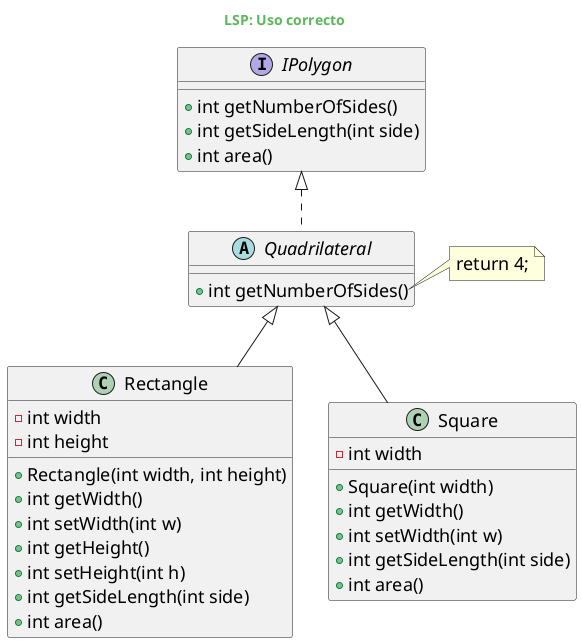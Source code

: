 @startuml
skinparam backgroundcolor transparent
skinparam classFontSize 18
skinparam noteFontSize 18
skinparam arrowFontSize 18
skinparam classAttributeFontSize 18

skinparam titleFontColor #5cb85c

Title LSP: Uso correcto

interface IPolygon{
    + int getNumberOfSides()
    + int getSideLength(int side)
    + int area()
}

abstract class Quadrilateral implements IPolygon{
    + int getNumberOfSides()
}

note right of Quadrilateral::getNumberOfSides{
    return 4;
}

class Rectangle extends Quadrilateral{
    - int width
    - int height
    + Rectangle(int width, int height)
    + int getWidth()
    + int setWidth(int w)
    + int getHeight()
    + int setHeight(int h)
    + int getSideLength(int side)
    + int area()
}

class Square extends Quadrilateral{
    - int width
    + Square(int width)
    + int getWidth()
    + int setWidth(int w)
    + int getSideLength(int side)
    + int area()
}

@enduml